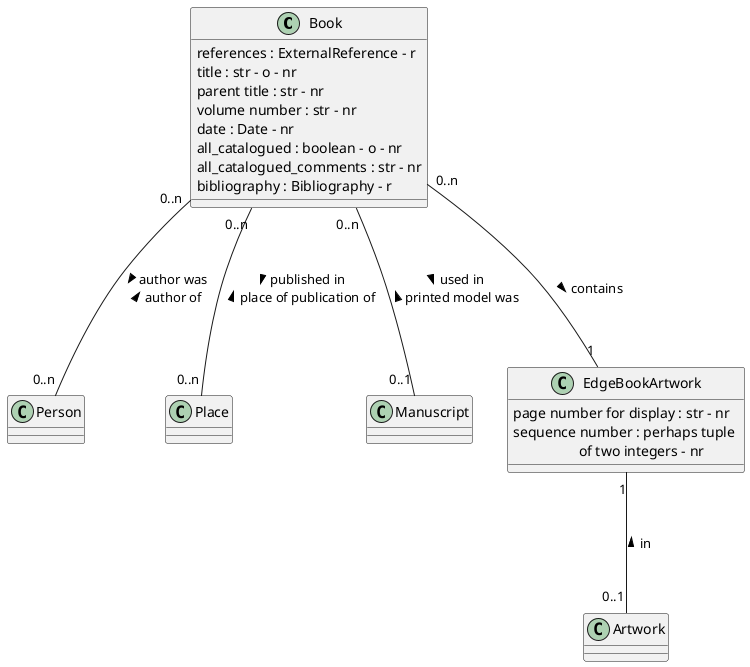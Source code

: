 @startuml 
class Book 
Book : references : ExternalReference - r
Book : title : str - o - nr
Book : parent title : str - nr
Book : volume number : str - nr
Book : date : Date - nr
Book : all_catalogued : boolean - o - nr
Book : all_catalogued_comments : str - nr
Book : bibliography : Bibliography - r

class Person 

class Place

class Manuscript

class EdgeBookArtwork
EdgeBookArtwork : page number for display : str - nr
EdgeBookArtwork : sequence number : perhaps tuple \n                  of two integers - nr

class Artwork

Book "0..n" --- "0..n" Place : > published in  \n place of publication of <

Book "0..n" --- "0..n" Person : > author was  \n author of <

Book "0..n" --- "0..1" Manuscript : > used in  \n printed model was <

Book "0..n" --- "1" EdgeBookArtwork : contains > 

EdgeBookArtwork "1" --- "0..1" Artwork : in <

@enduml 
